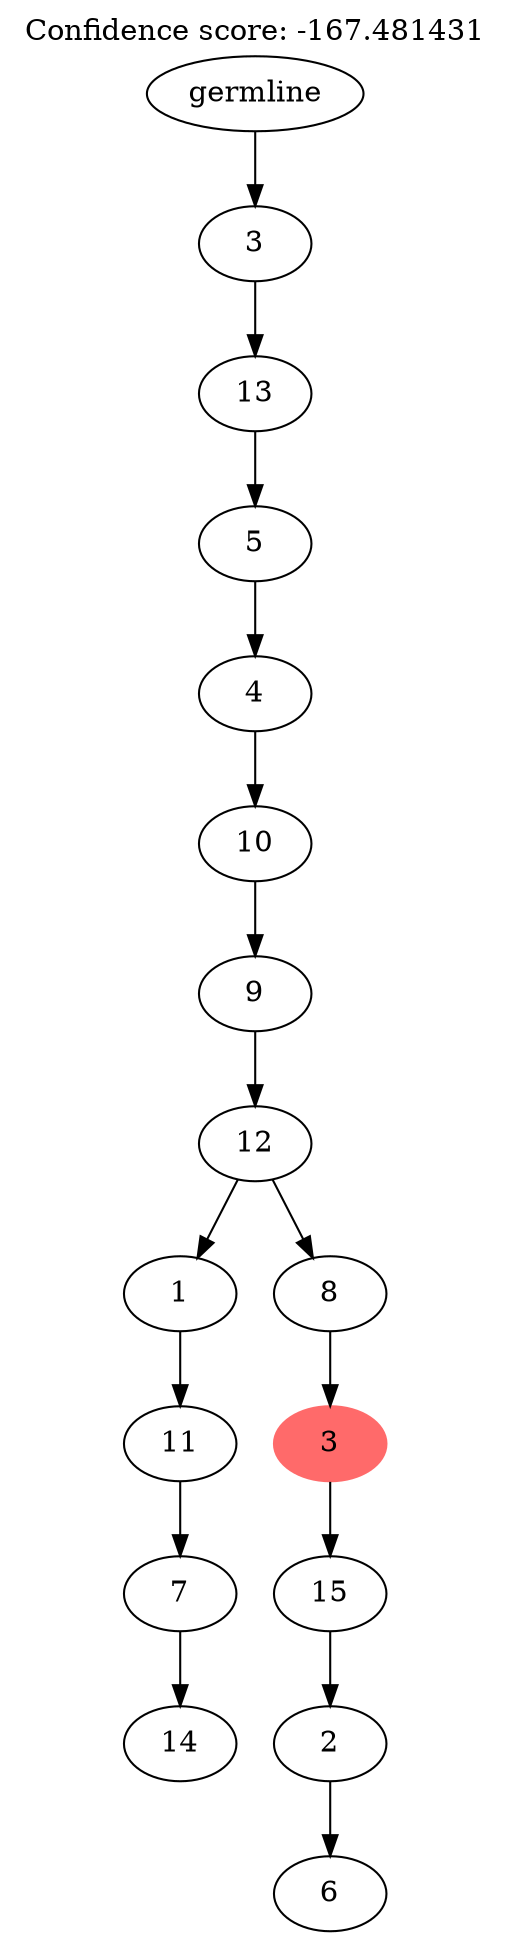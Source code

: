 digraph g {
	"15" -> "16";
	"16" [label="14"];
	"14" -> "15";
	"15" [label="7"];
	"13" -> "14";
	"14" [label="11"];
	"11" -> "12";
	"12" [label="6"];
	"10" -> "11";
	"11" [label="2"];
	"9" -> "10";
	"10" [label="15"];
	"8" -> "9";
	"9" [color=indianred1, style=filled, label="3"];
	"7" -> "8";
	"8" [label="8"];
	"7" -> "13";
	"13" [label="1"];
	"6" -> "7";
	"7" [label="12"];
	"5" -> "6";
	"6" [label="9"];
	"4" -> "5";
	"5" [label="10"];
	"3" -> "4";
	"4" [label="4"];
	"2" -> "3";
	"3" [label="5"];
	"1" -> "2";
	"2" [label="13"];
	"0" -> "1";
	"1" [label="3"];
	"0" [label="germline"];
	labelloc="t";
	label="Confidence score: -167.481431";
}
